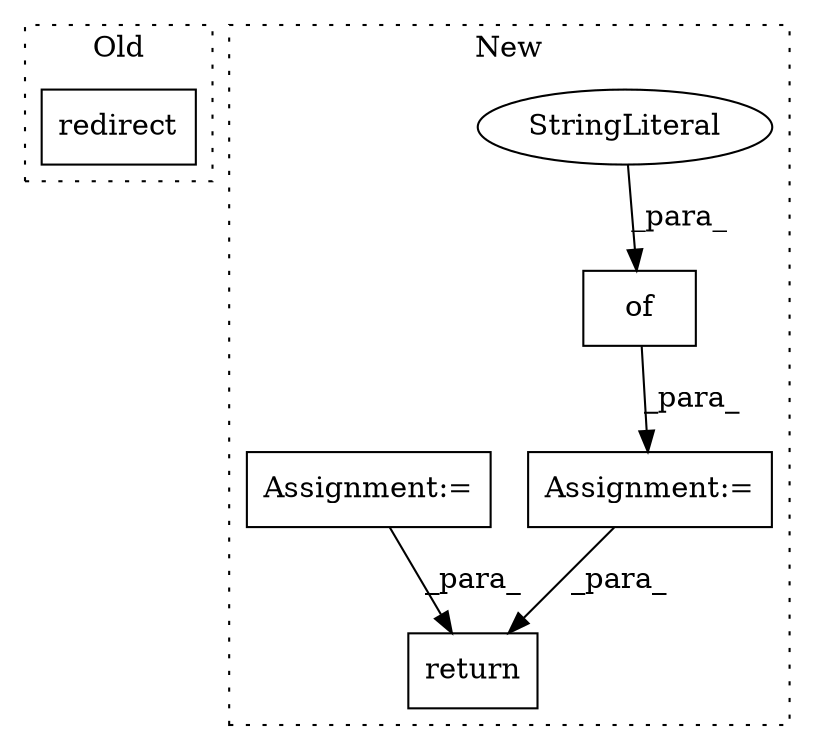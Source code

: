 digraph G {
subgraph cluster0 {
1 [label="redirect" a="32" s="5768,5813" l="9,1" shape="box"];
label = "Old";
style="dotted";
}
subgraph cluster1 {
2 [label="return" a="41" s="5979" l="7" shape="box"];
3 [label="of" a="32" s="5949,5966" l="3,1" shape="box"];
4 [label="StringLiteral" a="45" s="5952" l="11" shape="ellipse"];
5 [label="Assignment:=" a="7" s="5944" l="1" shape="box"];
6 [label="Assignment:=" a="7" s="3982" l="4" shape="box"];
label = "New";
style="dotted";
}
3 -> 5 [label="_para_"];
4 -> 3 [label="_para_"];
5 -> 2 [label="_para_"];
6 -> 2 [label="_para_"];
}
